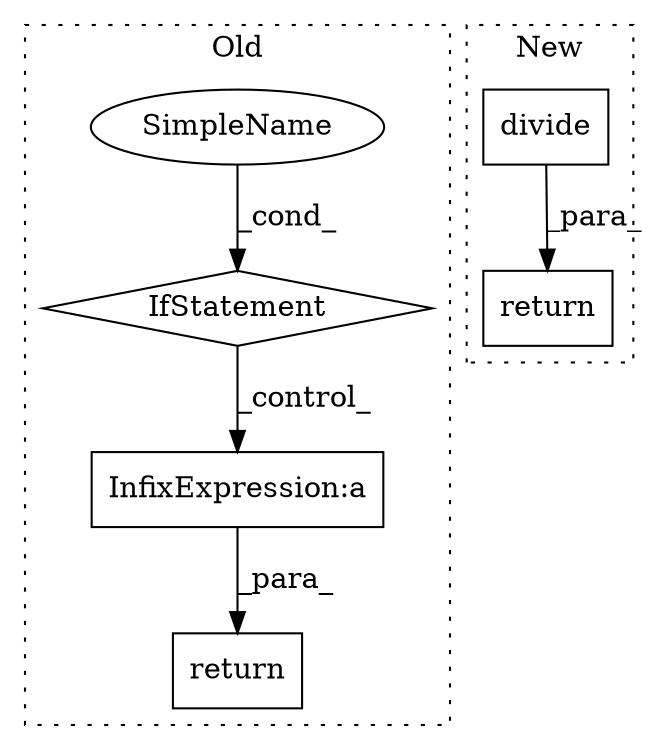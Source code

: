 digraph G {
subgraph cluster0 {
1 [label="return" a="41" s="17560" l="7" shape="box"];
4 [label="InfixExpression:a" a="27" s="17537" l="3" shape="box"];
5 [label="IfStatement" a="25" s="17473,17489" l="4,2" shape="diamond"];
6 [label="SimpleName" a="42" s="" l="" shape="ellipse"];
label = "Old";
style="dotted";
}
subgraph cluster1 {
2 [label="divide" a="32" s="17414,17433" l="7,1" shape="box"];
3 [label="return" a="41" s="17402" l="7" shape="box"];
label = "New";
style="dotted";
}
2 -> 3 [label="_para_"];
4 -> 1 [label="_para_"];
5 -> 4 [label="_control_"];
6 -> 5 [label="_cond_"];
}
